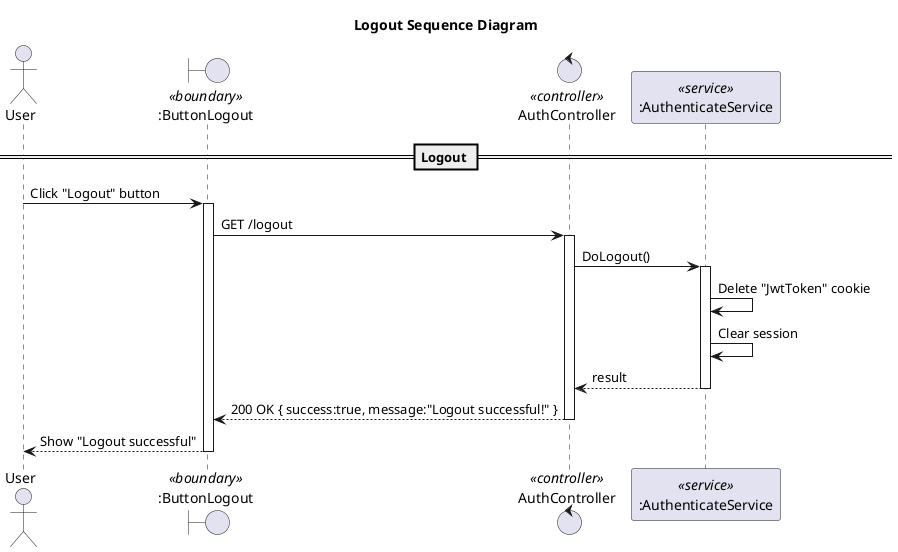 @startuml
title Logout Sequence Diagram

actor "User" as Client
boundary ":ButtonLogout" as UI <<boundary>>
control "AuthController" as Controller <<controller>>
participant ":AuthenticateService" as Service <<service>>

== Logout ==

Client -> UI: Click "Logout" button
activate UI
UI -> Controller: GET /logout
activate Controller
Controller -> Service: DoLogout()
activate Service

Service -> Service: Delete "JwtToken" cookie
Service -> Service: Clear session
Service --> Controller: result
deactivate Service

Controller --> UI: 200 OK { success:true, message:"Logout successful!" }
deactivate Controller
UI --> Client: Show "Logout successful"
deactivate UI

@enduml
